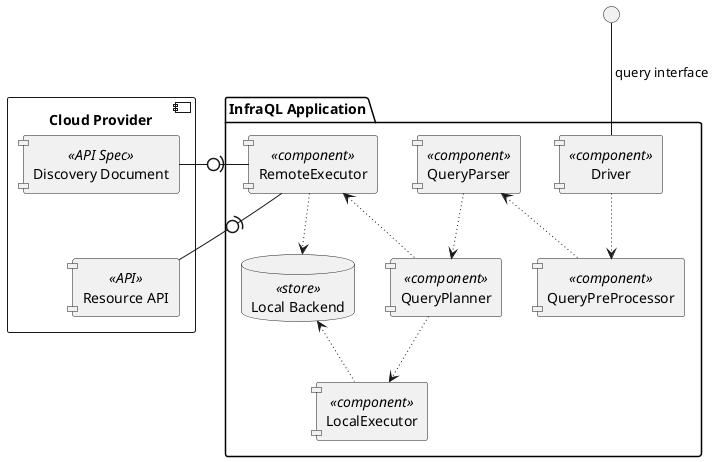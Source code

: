 @startuml

skinparam componentStyle uml1

component "Cloud Provider" {
    component "Discovery Document" <<API Spec>> as discdoc {
    }
    component "Resource API" <<API>> as api {
    }
}

package "InfraQL Application" {
    database "Local Backend" <<store>> as localdb { 
    }
    [LocalExecutor] <<component>> as localexec
    [RemoteExecutor] <<component>> as remoteexec
    [QueryPlanner] <<component>> as planner
    [QueryParser] <<component>> as parser
    [QueryPreProcessor] <<component>> as preprocessor
    [Driver] <<component>> as driver
}

interface " " as userint

discdoc -[hidden]D- api
userint -- driver : " query interface"
driver ~down~> preprocessor
preprocessor ~up~> parser
parser ~down~> planner
planner ~down~> localexec
planner ~up~> remoteexec
remoteexec ~down~> localdb
localexec ~up~> localdb

remoteexec -[hidden]U- discdoc
remoteexec -[hidden]R- api
remoteexec -(0- discdoc
remoteexec -(0- api

@enduml